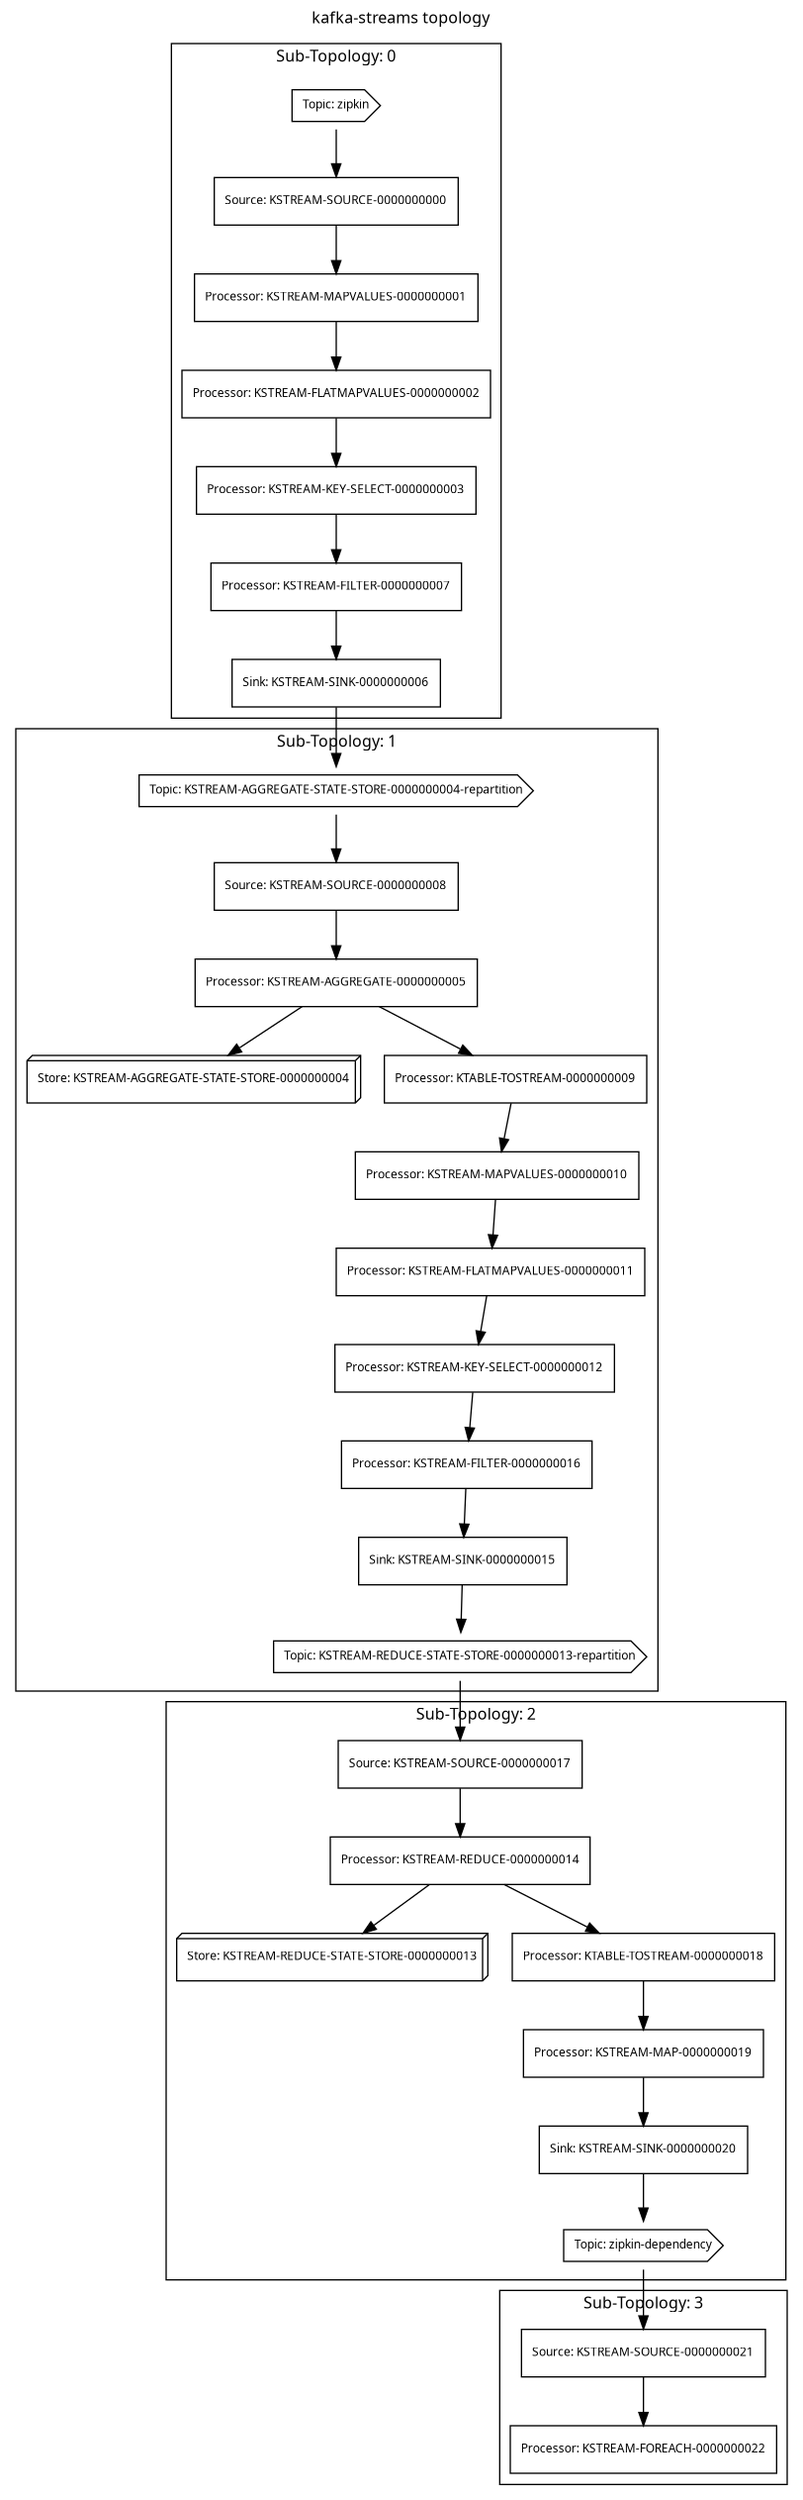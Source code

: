 @startuml

' Class diagram kafka-streams topology
digraph G {
	graph [labelloc=top,label="kafka-streams topology",fontname="Verdana",fontsize=12];
	edge [fontname="Verdana",fontsize=9,labelfontname="Verdana",labelfontsize=9];
	node [fontname="Verdana",fontsize=9,shape=record];
subgraph cluster_c13 {
label = "Sub-Topology: 1";
	c1 [label="Topic: KSTREAM-AGGREGATE-STATE-STORE-0000000004-repartition"]
	// null
	c1 -> c14 [];
	c14 [label="Source: KSTREAM-SOURCE-0000000008"]
	c15 [label="Processor: KSTREAM-AGGREGATE-0000000005"]
	// null
	c14 -> c15 [];
	// null
	c15 -> c4 [];
	c16 [label="Processor: KTABLE-TOSTREAM-0000000009"]
	// null
	c15 -> c16 [];
	c17 [label="Processor: KSTREAM-MAPVALUES-0000000010"]
	// null
	c16 -> c17 [];
	c18 [label="Processor: KSTREAM-FLATMAPVALUES-0000000011"]
	// null
	c17 -> c18 [];
	c19 [label="Processor: KSTREAM-KEY-SELECT-0000000012"]
	// null
	c18 -> c19 [];
	c20 [label="Processor: KSTREAM-FILTER-0000000016"]
	// null
	c19 -> c20 [];
	c21 [label="Sink: KSTREAM-SINK-0000000015"]
	// null
	c20 -> c21 [];
	// null
	c21 -> c2 [];
}
subgraph cluster_c22 {
label = "Sub-Topology: 2";
	c2 [label="Topic: KSTREAM-REDUCE-STATE-STORE-0000000013-repartition"]
	// null
	c2 -> c23 [];
	c23 [label="Source: KSTREAM-SOURCE-0000000017"]
	c24 [label="Processor: KSTREAM-REDUCE-0000000014"]
	// null
	c23 -> c24 [];
	// null
	c24 -> c5 [];
	c25 [label="Processor: KTABLE-TOSTREAM-0000000018"]
	// null
	c24 -> c25 [];
	c26 [label="Processor: KSTREAM-MAP-0000000019"]
	// null
	c25 -> c26 [];
	c27 [label="Sink: KSTREAM-SINK-0000000020"]
	// null
	c27 -> c3 [];
	// null
	c26 -> c27 [];
}
subgraph cluster_c28 {
label = "Sub-Topology: 3";
	c29 [label="Source: KSTREAM-SOURCE-0000000021"]
	c3 [label="Topic: zipkin-dependency"]
	// null
	c3 -> c29 [];
	c30 [label="Processor: KSTREAM-FOREACH-0000000022"]
	// null
	c29 -> c30 [];
}
subgraph cluster_c6 {
label = "Sub-Topology: 0";
	c0 [label="Topic: zipkin"]
	// null
	c0 -> c7 [];
	c10 [label="Processor: KSTREAM-KEY-SELECT-0000000003"]
	// null
	c9 -> c10 [];
	c11 [label="Processor: KSTREAM-FILTER-0000000007"]
	// null
	c10 -> c11 [];
	c12 [label="Sink: KSTREAM-SINK-0000000006"]
	// null
	c11 -> c12 [];
	// null
	c12 -> c1 [];
	c7 [label="Source: KSTREAM-SOURCE-0000000000"]
	c8 [label="Processor: KSTREAM-MAPVALUES-0000000001"]
	// null
	c7 -> c8 [];
	c9 [label="Processor: KSTREAM-FLATMAPVALUES-0000000002"]
	// null
	c8 -> c9 [];
}
	c0 [label="Topic: zipkin", shape=cds]
	c1 [label="Topic: KSTREAM-AGGREGATE-STATE-STORE-0000000004-repartition", shape=cds]
	c2 [label="Topic: KSTREAM-REDUCE-STATE-STORE-0000000013-repartition", shape=cds]
	c3 [label="Topic: zipkin-dependency", shape=cds]
	c4 [label="Store: KSTREAM-AGGREGATE-STATE-STORE-0000000004", shape=box3d]
	c5 [label="Store: KSTREAM-REDUCE-STATE-STORE-0000000013", shape=box3d]
}

@enduml